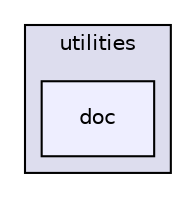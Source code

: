 digraph "src/functionObjects/utilities/doc" {
  bgcolor=transparent;
  compound=true
  node [ fontsize="10", fontname="Helvetica"];
  edge [ labelfontsize="10", labelfontname="Helvetica"];
  subgraph clusterdir_f7452075bcc4ab0cc3fc3ac03be416ce {
    graph [ bgcolor="#ddddee", pencolor="black", label="utilities" fontname="Helvetica", fontsize="10", URL="dir_f7452075bcc4ab0cc3fc3ac03be416ce.html"]
  dir_5ba15659ca71be9b23c310231b424ef8 [shape=box, label="doc", style="filled", fillcolor="#eeeeff", pencolor="black", URL="dir_5ba15659ca71be9b23c310231b424ef8.html"];
  }
}
